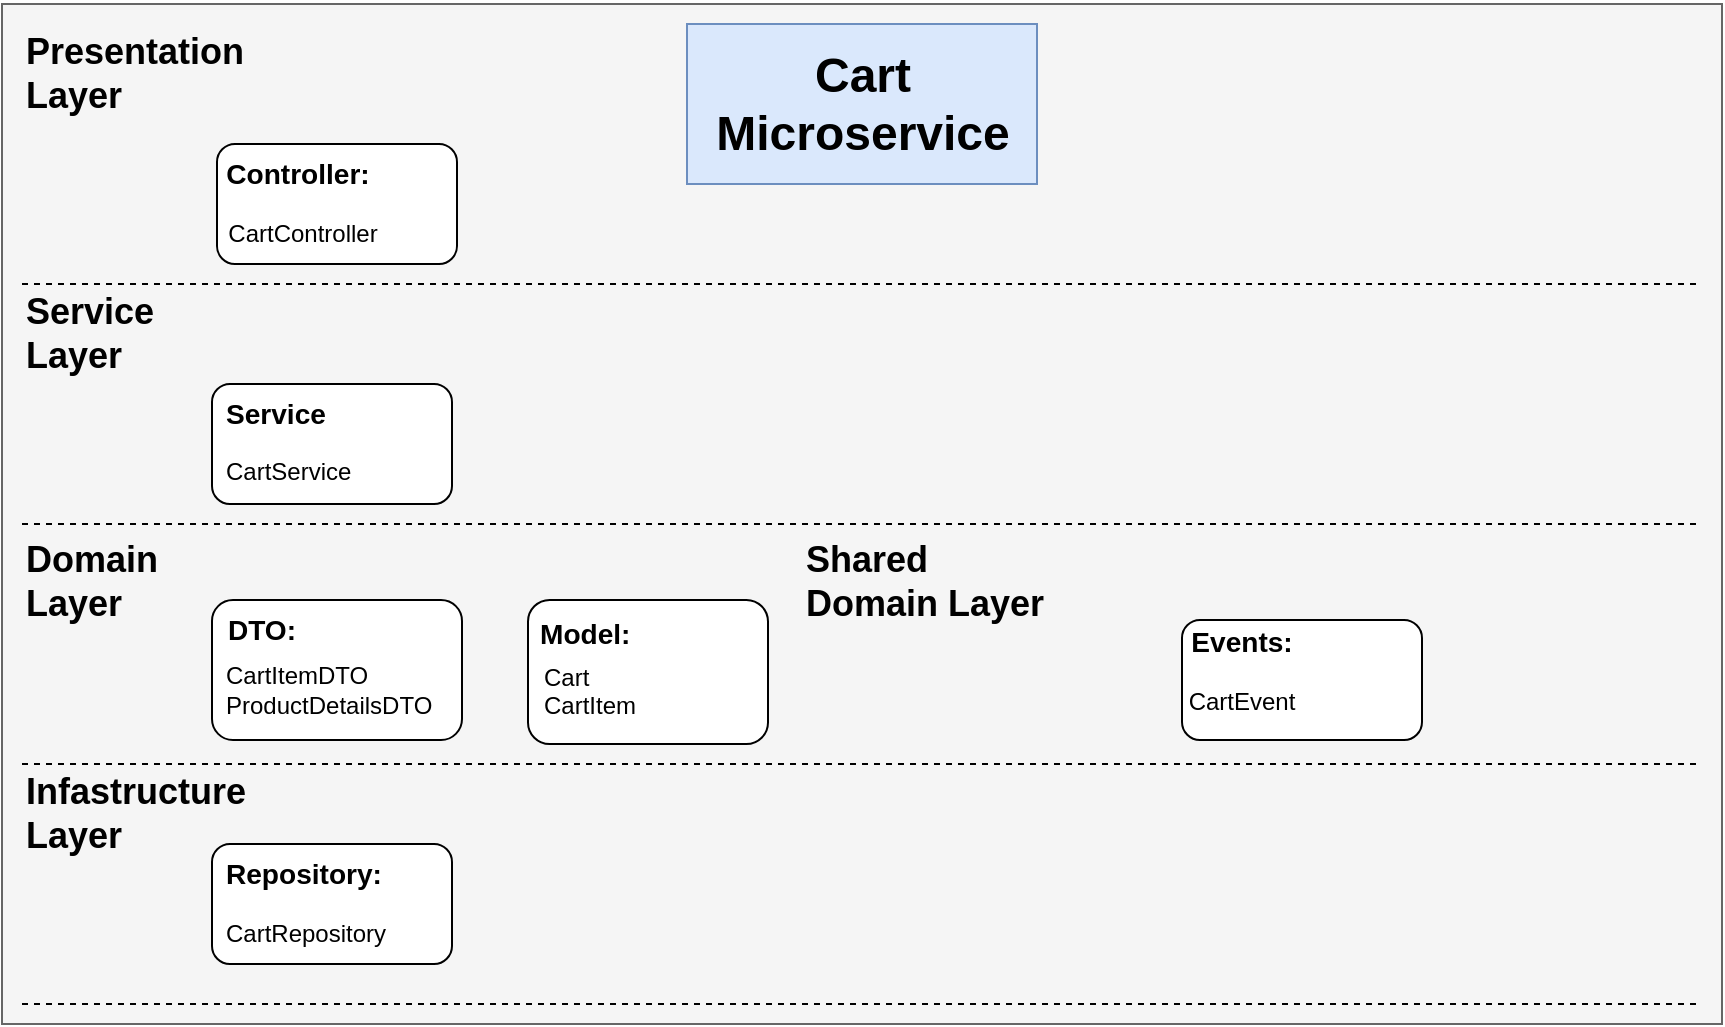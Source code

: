 <mxfile version="24.7.17">
  <diagram name="Page-1" id="kIctkeBkr8f2s4fUDdkD">
    <mxGraphModel dx="972" dy="681" grid="1" gridSize="10" guides="1" tooltips="1" connect="1" arrows="1" fold="1" page="1" pageScale="1" pageWidth="827" pageHeight="1169" math="0" shadow="0">
      <root>
        <mxCell id="0" />
        <mxCell id="1" parent="0" />
        <mxCell id="JEee_by6WqiBMCdvXWW1-28" value="" style="rounded=0;whiteSpace=wrap;html=1;fillColor=#f5f5f5;fontColor=#333333;strokeColor=#666666;" vertex="1" parent="1">
          <mxGeometry x="110" y="20" width="860" height="510" as="geometry" />
        </mxCell>
        <mxCell id="JEee_by6WqiBMCdvXWW1-55" value="" style="rounded=1;whiteSpace=wrap;html=1;" vertex="1" parent="1">
          <mxGeometry x="700" y="328" width="120" height="60" as="geometry" />
        </mxCell>
        <mxCell id="JEee_by6WqiBMCdvXWW1-52" value="" style="rounded=1;whiteSpace=wrap;html=1;" vertex="1" parent="1">
          <mxGeometry x="217.5" y="90" width="120" height="60" as="geometry" />
        </mxCell>
        <mxCell id="JEee_by6WqiBMCdvXWW1-42" value="" style="rounded=1;whiteSpace=wrap;html=1;" vertex="1" parent="1">
          <mxGeometry x="215" y="210" width="120" height="60" as="geometry" />
        </mxCell>
        <mxCell id="JEee_by6WqiBMCdvXWW1-39" value="" style="rounded=1;whiteSpace=wrap;html=1;" vertex="1" parent="1">
          <mxGeometry x="373" y="318" width="120" height="72" as="geometry" />
        </mxCell>
        <mxCell id="JEee_by6WqiBMCdvXWW1-34" value="" style="rounded=1;whiteSpace=wrap;html=1;" vertex="1" parent="1">
          <mxGeometry x="215" y="440" width="120" height="60" as="geometry" />
        </mxCell>
        <mxCell id="JEee_by6WqiBMCdvXWW1-4" value="&lt;h1&gt;Cart Microservice&lt;/h1&gt;" style="text;html=1;align=center;verticalAlign=middle;whiteSpace=wrap;rounded=0;fillColor=#dae8fc;strokeColor=#6c8ebf;" vertex="1" parent="1">
          <mxGeometry x="452.5" y="30" width="175" height="80" as="geometry" />
        </mxCell>
        <mxCell id="JEee_by6WqiBMCdvXWW1-6" value="" style="endArrow=none;html=1;rounded=0;bendable=0;fixDash=1;curved=0;dashed=1;" edge="1" parent="1">
          <mxGeometry width="50" height="50" relative="1" as="geometry">
            <mxPoint x="120" y="160" as="sourcePoint" />
            <mxPoint x="960" y="160" as="targetPoint" />
          </mxGeometry>
        </mxCell>
        <mxCell id="JEee_by6WqiBMCdvXWW1-7" value="" style="endArrow=none;html=1;rounded=0;dashed=1;" edge="1" parent="1">
          <mxGeometry width="50" height="50" relative="1" as="geometry">
            <mxPoint x="120" y="280" as="sourcePoint" />
            <mxPoint x="960" y="280" as="targetPoint" />
          </mxGeometry>
        </mxCell>
        <mxCell id="JEee_by6WqiBMCdvXWW1-8" value="" style="endArrow=none;html=1;rounded=0;dashed=1;" edge="1" parent="1">
          <mxGeometry width="50" height="50" relative="1" as="geometry">
            <mxPoint x="120" y="400" as="sourcePoint" />
            <mxPoint x="960" y="400" as="targetPoint" />
          </mxGeometry>
        </mxCell>
        <mxCell id="JEee_by6WqiBMCdvXWW1-9" value="&lt;h2&gt;Presentation Layer&lt;/h2&gt;" style="text;html=1;align=left;verticalAlign=middle;whiteSpace=wrap;rounded=0;" vertex="1" parent="1">
          <mxGeometry x="120" y="40" width="60" height="30" as="geometry" />
        </mxCell>
        <mxCell id="JEee_by6WqiBMCdvXWW1-10" value="&lt;h2&gt;Service Layer&lt;/h2&gt;" style="text;html=1;align=left;verticalAlign=middle;whiteSpace=wrap;rounded=0;" vertex="1" parent="1">
          <mxGeometry x="120" y="170" width="60" height="30" as="geometry" />
        </mxCell>
        <mxCell id="JEee_by6WqiBMCdvXWW1-11" value="&lt;h2&gt;Domain Layer&lt;/h2&gt;" style="text;html=1;align=left;verticalAlign=middle;whiteSpace=wrap;rounded=0;" vertex="1" parent="1">
          <mxGeometry x="120" y="294" width="60" height="30" as="geometry" />
        </mxCell>
        <mxCell id="JEee_by6WqiBMCdvXWW1-12" value="&lt;h2&gt;Infastructure Layer&lt;/h2&gt;" style="text;html=1;align=left;verticalAlign=middle;whiteSpace=wrap;rounded=0;" vertex="1" parent="1">
          <mxGeometry x="120" y="410" width="60" height="30" as="geometry" />
        </mxCell>
        <mxCell id="JEee_by6WqiBMCdvXWW1-13" value="" style="endArrow=none;html=1;rounded=0;dashed=1;" edge="1" parent="1">
          <mxGeometry width="50" height="50" relative="1" as="geometry">
            <mxPoint x="120" y="520" as="sourcePoint" />
            <mxPoint x="960" y="520" as="targetPoint" />
          </mxGeometry>
        </mxCell>
        <mxCell id="JEee_by6WqiBMCdvXWW1-15" value="&lt;h2&gt;Shared Domain Layer&lt;/h2&gt;" style="text;html=1;align=left;verticalAlign=middle;whiteSpace=wrap;rounded=0;" vertex="1" parent="1">
          <mxGeometry x="510" y="294" width="130" height="30" as="geometry" />
        </mxCell>
        <mxCell id="JEee_by6WqiBMCdvXWW1-26" value="CartService" style="text;whiteSpace=wrap;" vertex="1" parent="1">
          <mxGeometry x="220" y="240" width="70" height="20" as="geometry" />
        </mxCell>
        <mxCell id="JEee_by6WqiBMCdvXWW1-33" value="" style="rounded=1;whiteSpace=wrap;html=1;" vertex="1" parent="1">
          <mxGeometry x="215" y="318" width="125" height="70" as="geometry" />
        </mxCell>
        <mxCell id="JEee_by6WqiBMCdvXWW1-31" value="&lt;h3&gt;&lt;span style=&quot;text-align: left;&quot;&gt;DTO:&lt;/span&gt;&lt;/h3&gt;" style="text;html=1;align=center;verticalAlign=middle;whiteSpace=wrap;rounded=0;" vertex="1" parent="1">
          <mxGeometry x="220" y="318" width="40" height="30" as="geometry" />
        </mxCell>
        <mxCell id="JEee_by6WqiBMCdvXWW1-32" value="&lt;p style=&quot;line-height: 120%;&quot;&gt;&lt;/p&gt;&lt;div style=&quot;&quot;&gt;CartItemDTO&lt;/div&gt;&lt;div style=&quot;&quot;&gt;ProductDetailsDTO&lt;/div&gt;&lt;p&gt;&lt;/p&gt;" style="text;html=1;align=left;verticalAlign=middle;whiteSpace=wrap;rounded=0;" vertex="1" parent="1">
          <mxGeometry x="220" y="338" width="110" height="50" as="geometry" />
        </mxCell>
        <mxCell id="JEee_by6WqiBMCdvXWW1-36" value="Cart&#xa;CartItem" style="text;whiteSpace=wrap;" vertex="1" parent="1">
          <mxGeometry x="379" y="343" width="64" height="40" as="geometry" />
        </mxCell>
        <mxCell id="JEee_by6WqiBMCdvXWW1-37" value="&lt;h3&gt;Repository:&lt;/h3&gt;" style="text;html=1;align=left;verticalAlign=middle;whiteSpace=wrap;rounded=0;" vertex="1" parent="1">
          <mxGeometry x="220" y="440" width="80" height="30" as="geometry" />
        </mxCell>
        <mxCell id="JEee_by6WqiBMCdvXWW1-38" value="CartRepository" style="text;html=1;align=left;verticalAlign=middle;whiteSpace=wrap;rounded=0;" vertex="1" parent="1">
          <mxGeometry x="220" y="470" width="90" height="30" as="geometry" />
        </mxCell>
        <mxCell id="JEee_by6WqiBMCdvXWW1-40" value="&lt;h3&gt;Model:&lt;/h3&gt;" style="text;strokeColor=none;fillColor=none;align=left;verticalAlign=middle;spacingLeft=4;spacingRight=4;overflow=hidden;points=[[0,0.5],[1,0.5]];portConstraint=eastwest;rotatable=0;whiteSpace=wrap;html=1;" vertex="1" parent="1">
          <mxGeometry x="373" y="310" width="86" height="38" as="geometry" />
        </mxCell>
        <mxCell id="JEee_by6WqiBMCdvXWW1-49" value="&lt;h3&gt;Service&lt;/h3&gt;" style="text;html=1;align=left;verticalAlign=middle;whiteSpace=wrap;rounded=0;" vertex="1" parent="1">
          <mxGeometry x="220" y="210" width="60" height="30" as="geometry" />
        </mxCell>
        <mxCell id="JEee_by6WqiBMCdvXWW1-50" value="&lt;h3&gt;Controller:&lt;/h3&gt;" style="text;html=1;align=center;verticalAlign=middle;whiteSpace=wrap;rounded=0;" vertex="1" parent="1">
          <mxGeometry x="227.5" y="90" width="60" height="30" as="geometry" />
        </mxCell>
        <mxCell id="JEee_by6WqiBMCdvXWW1-51" value="CartController" style="text;html=1;align=center;verticalAlign=middle;whiteSpace=wrap;rounded=0;" vertex="1" parent="1">
          <mxGeometry x="222.5" y="120" width="75" height="30" as="geometry" />
        </mxCell>
        <mxCell id="JEee_by6WqiBMCdvXWW1-53" value="&lt;h3&gt;Events:&lt;/h3&gt;" style="text;html=1;align=center;verticalAlign=middle;whiteSpace=wrap;rounded=0;" vertex="1" parent="1">
          <mxGeometry x="700" y="324" width="60" height="30" as="geometry" />
        </mxCell>
        <mxCell id="JEee_by6WqiBMCdvXWW1-54" value="CartEvent" style="text;html=1;align=center;verticalAlign=middle;whiteSpace=wrap;rounded=0;" vertex="1" parent="1">
          <mxGeometry x="700" y="354" width="60" height="30" as="geometry" />
        </mxCell>
      </root>
    </mxGraphModel>
  </diagram>
</mxfile>
